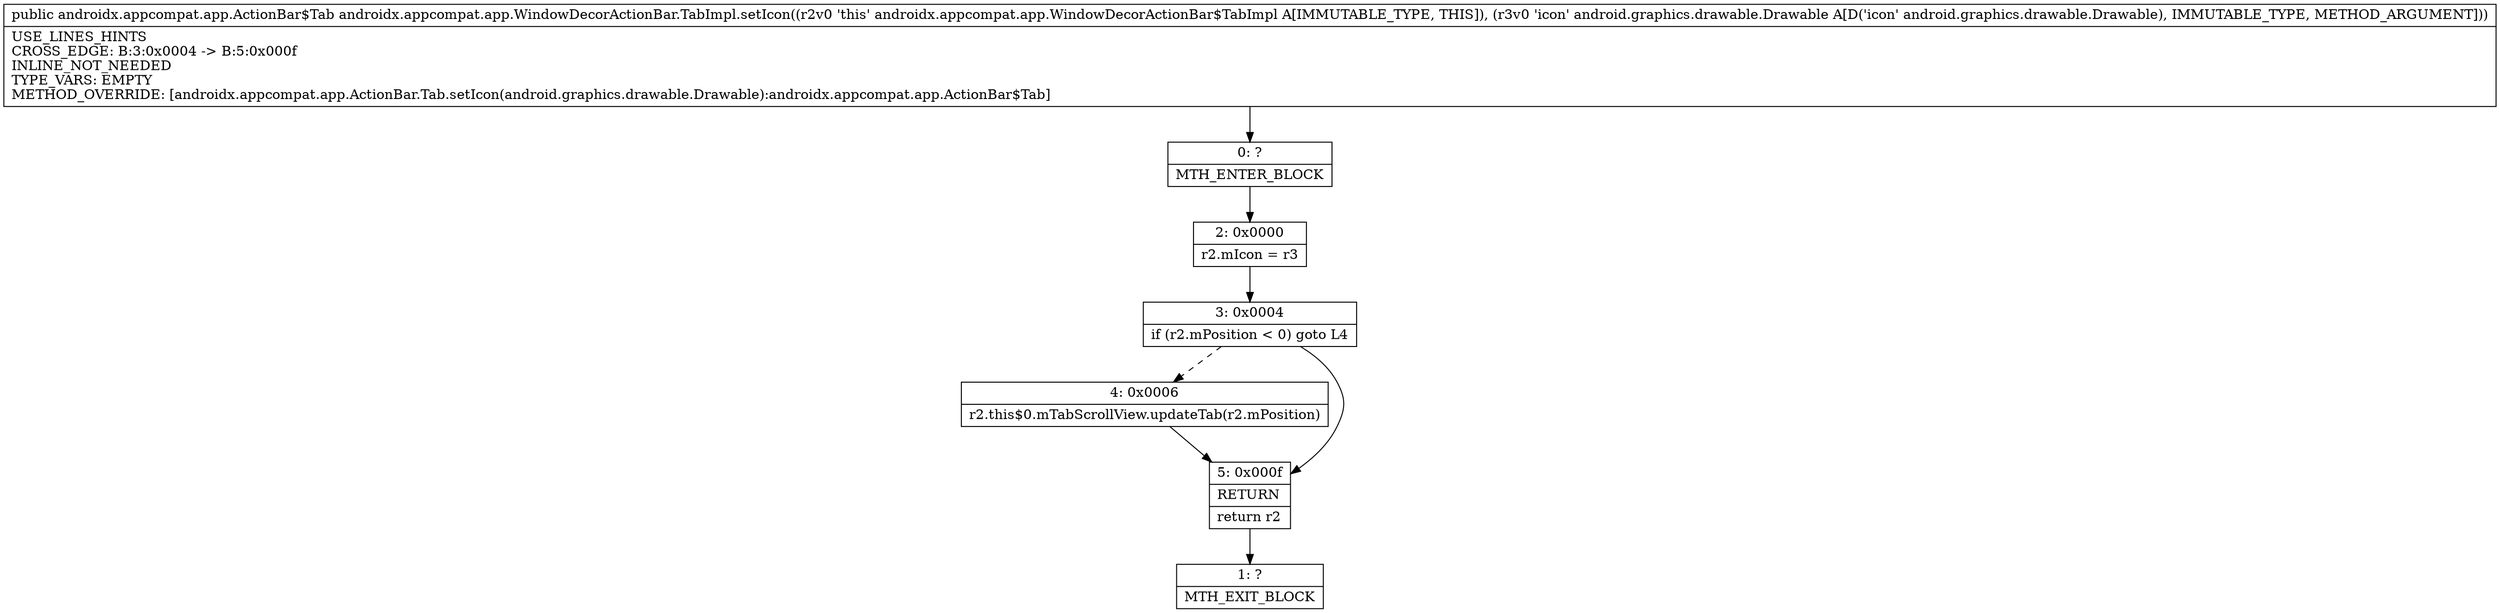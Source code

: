 digraph "CFG forandroidx.appcompat.app.WindowDecorActionBar.TabImpl.setIcon(Landroid\/graphics\/drawable\/Drawable;)Landroidx\/appcompat\/app\/ActionBar$Tab;" {
Node_0 [shape=record,label="{0\:\ ?|MTH_ENTER_BLOCK\l}"];
Node_2 [shape=record,label="{2\:\ 0x0000|r2.mIcon = r3\l}"];
Node_3 [shape=record,label="{3\:\ 0x0004|if (r2.mPosition \< 0) goto L4\l}"];
Node_4 [shape=record,label="{4\:\ 0x0006|r2.this$0.mTabScrollView.updateTab(r2.mPosition)\l}"];
Node_5 [shape=record,label="{5\:\ 0x000f|RETURN\l|return r2\l}"];
Node_1 [shape=record,label="{1\:\ ?|MTH_EXIT_BLOCK\l}"];
MethodNode[shape=record,label="{public androidx.appcompat.app.ActionBar$Tab androidx.appcompat.app.WindowDecorActionBar.TabImpl.setIcon((r2v0 'this' androidx.appcompat.app.WindowDecorActionBar$TabImpl A[IMMUTABLE_TYPE, THIS]), (r3v0 'icon' android.graphics.drawable.Drawable A[D('icon' android.graphics.drawable.Drawable), IMMUTABLE_TYPE, METHOD_ARGUMENT]))  | USE_LINES_HINTS\lCROSS_EDGE: B:3:0x0004 \-\> B:5:0x000f\lINLINE_NOT_NEEDED\lTYPE_VARS: EMPTY\lMETHOD_OVERRIDE: [androidx.appcompat.app.ActionBar.Tab.setIcon(android.graphics.drawable.Drawable):androidx.appcompat.app.ActionBar$Tab]\l}"];
MethodNode -> Node_0;Node_0 -> Node_2;
Node_2 -> Node_3;
Node_3 -> Node_4[style=dashed];
Node_3 -> Node_5;
Node_4 -> Node_5;
Node_5 -> Node_1;
}

